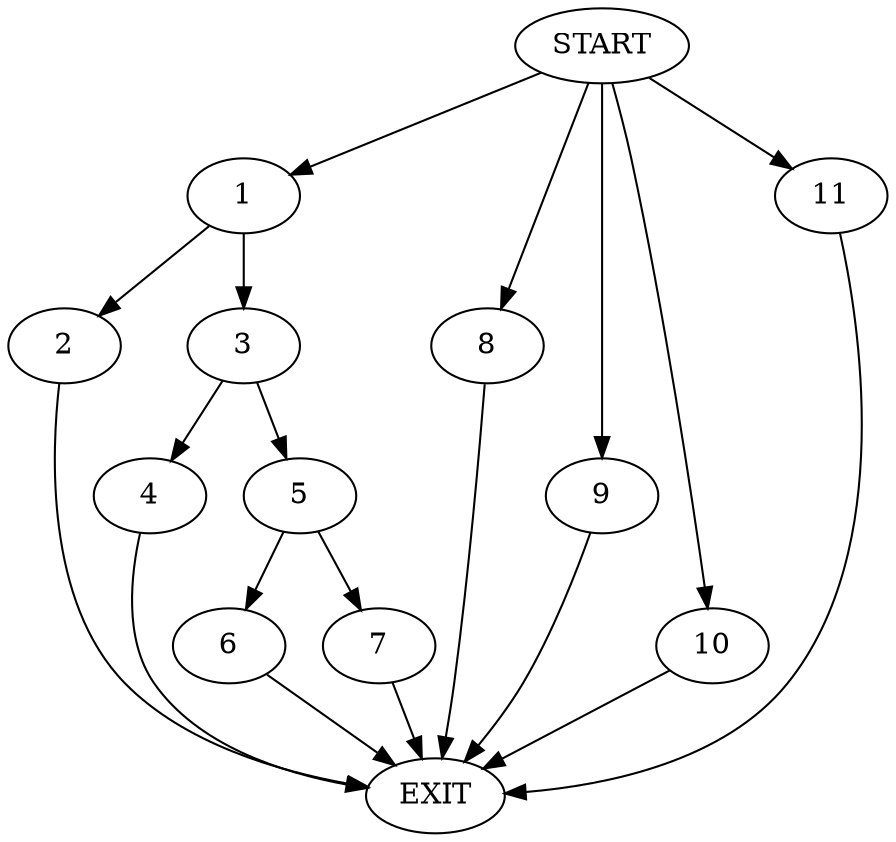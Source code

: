digraph {
0 [label="START"]
12 [label="EXIT"]
0 -> 1
1 -> 2
1 -> 3
3 -> 4
3 -> 5
2 -> 12
4 -> 12
5 -> 6
5 -> 7
6 -> 12
7 -> 12
0 -> 8
8 -> 12
0 -> 9
9 -> 12
0 -> 10
10 -> 12
0 -> 11
11 -> 12
}
